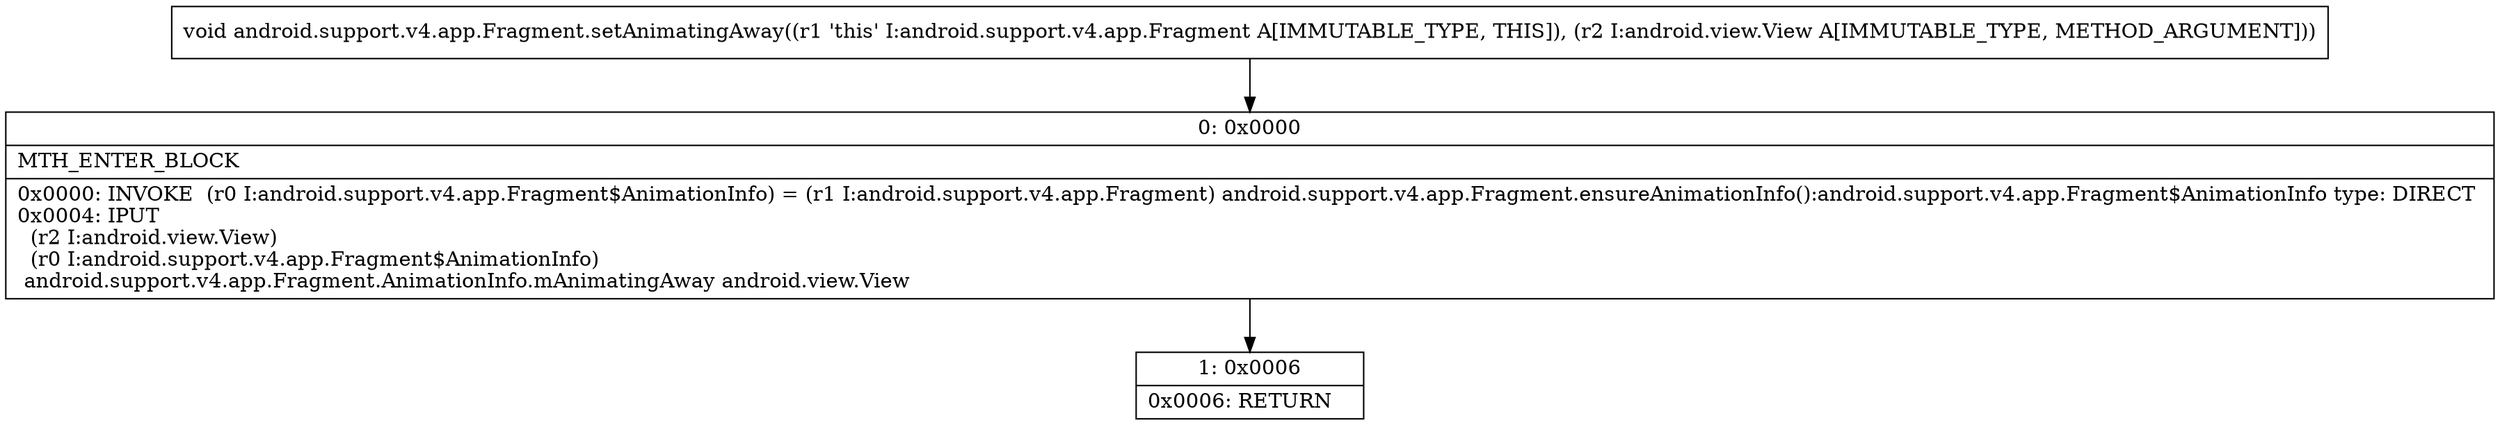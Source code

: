 digraph "CFG forandroid.support.v4.app.Fragment.setAnimatingAway(Landroid\/view\/View;)V" {
Node_0 [shape=record,label="{0\:\ 0x0000|MTH_ENTER_BLOCK\l|0x0000: INVOKE  (r0 I:android.support.v4.app.Fragment$AnimationInfo) = (r1 I:android.support.v4.app.Fragment) android.support.v4.app.Fragment.ensureAnimationInfo():android.support.v4.app.Fragment$AnimationInfo type: DIRECT \l0x0004: IPUT  \l  (r2 I:android.view.View)\l  (r0 I:android.support.v4.app.Fragment$AnimationInfo)\l android.support.v4.app.Fragment.AnimationInfo.mAnimatingAway android.view.View \l}"];
Node_1 [shape=record,label="{1\:\ 0x0006|0x0006: RETURN   \l}"];
MethodNode[shape=record,label="{void android.support.v4.app.Fragment.setAnimatingAway((r1 'this' I:android.support.v4.app.Fragment A[IMMUTABLE_TYPE, THIS]), (r2 I:android.view.View A[IMMUTABLE_TYPE, METHOD_ARGUMENT])) }"];
MethodNode -> Node_0;
Node_0 -> Node_1;
}

